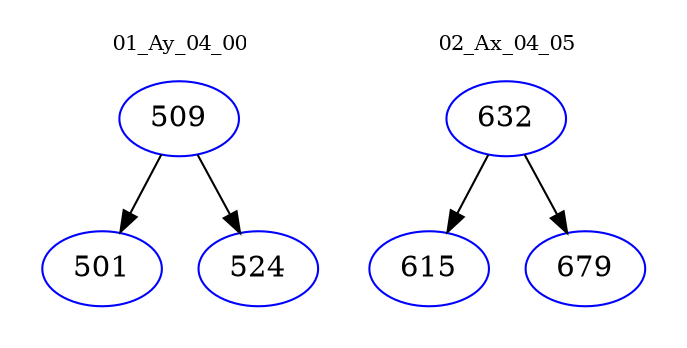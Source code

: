 digraph{
subgraph cluster_0 {
color = white
label = "01_Ay_04_00";
fontsize=10;
T0_509 [label="509", color="blue"]
T0_509 -> T0_501 [color="black"]
T0_501 [label="501", color="blue"]
T0_509 -> T0_524 [color="black"]
T0_524 [label="524", color="blue"]
}
subgraph cluster_1 {
color = white
label = "02_Ax_04_05";
fontsize=10;
T1_632 [label="632", color="blue"]
T1_632 -> T1_615 [color="black"]
T1_615 [label="615", color="blue"]
T1_632 -> T1_679 [color="black"]
T1_679 [label="679", color="blue"]
}
}

